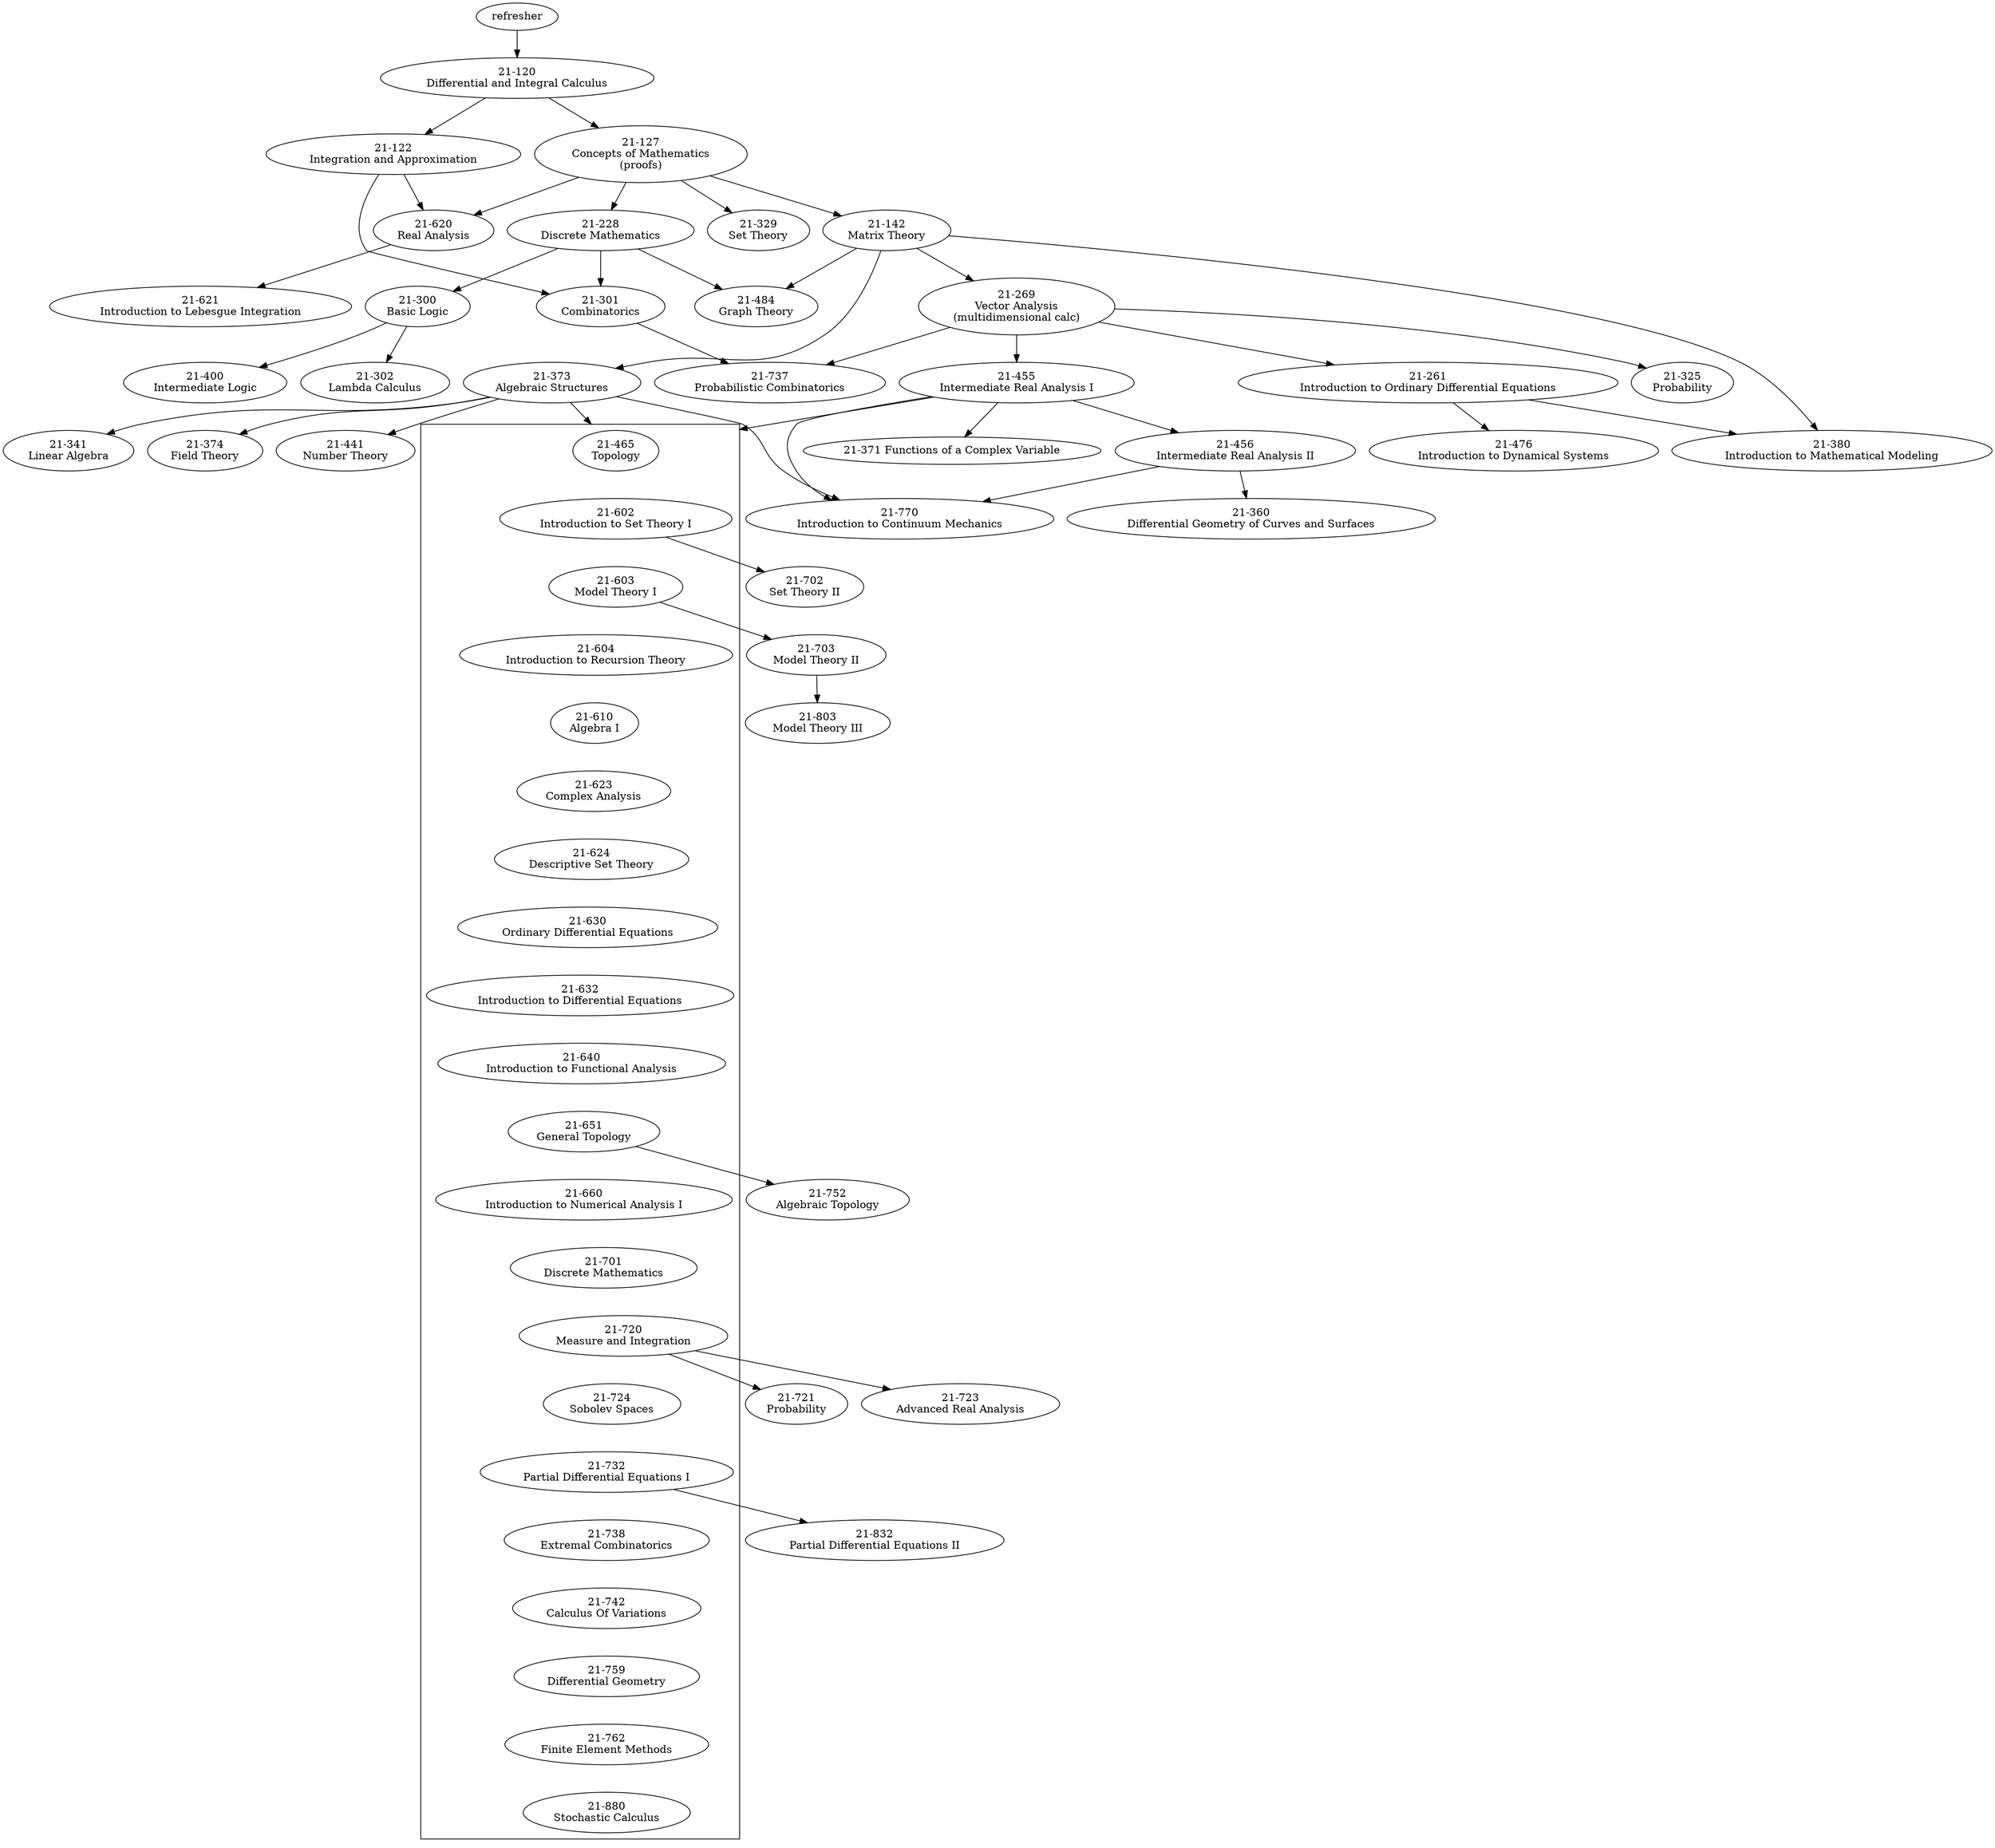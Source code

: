 digraph prereqs {
    /*
    CMU math courses I think might be interesting to learn: 
        http://coursecatalog.web.cmu.edu/schools-colleges/melloncollegeofscience/departmentofmathematicalsciences/#coursestext
        contains more, but not listed in catalog: https://www.cmu.edu/math/grad/courses.html
    
    Visualized using https://dreampuf.github.io/GraphvizOnline
    */
    compound=true;
    /*
    Commented out edges are redundant due to prereq path
    */
    refresher [label="refresher"]
    
    n120 [label="21-120\nDifferential and Integral Calculus"]
    refresher -> n120
    
    n122 [label="21-122\nIntegration and Approximation"]
    n120 -> n122
    
    n127 [label="21-127\nConcepts of Mathematics\n(proofs)"]
    n120 -> n127
    
    n228 [label="21-228\nDiscrete Mathematics"]
    n127 -> n228
    
    n300 [label="21-300\nBasic Logic"]
    n228 -> n300
    
    n302 [label="21-302\nLambda Calculus"]
    n300 -> n302
    
    n242 [label="21-142\nMatrix Theory"]
    n127 -> n242
    
    n269 [label="21-269\nVector Analysis\n(multidimensional calc)"]
    n242 -> n269
    
    n261 [label="21-261\nIntroduction to Ordinary Differential Equations"]
    n269 -> n261
    
    n325 [label="21-325\nProbability"]
    n269 -> n325
    
    n329 [label="21-329\nSet Theory"]
    n127 -> n329
    
    n373 [label="21-373\nAlgebraic Structures"]
    // n127 -> n373
    n242 -> n373
    
    n341 [label="21-341\nLinear Algebra"]
    n373 -> n341
    // n242 -> n341
    
    n455 [label="21-455\nIntermediate Real Analysis I"]
    n269 -> n455
    
    n456 [label="21-456\nIntermediate Real Analysis II"]
    n455 -> n456
    
    n301 [label="21-301\nCombinatorics"]
    n122 -> n301
    n228 -> n301
    
    n360 [label="21-360\nDifferential Geometry of Curves and Surfaces"]
    // n269 -> n360
    n456 -> n360
    
    n371 [label="21-371 Functions of a Complex Variable"]
    n455 -> n371
    // n269 -> n371
    
    n374 [label="21-374\nField Theory"]
    n373 -> n374
    
    n380 [label="21-380\nIntroduction to Mathematical Modeling"]
    n242 -> n380
    n261 -> n380
    
    n400 [label="21-400\nIntermediate Logic"]
    n300 -> n400
    
    n441 [label="21-441\nNumber Theory"]
    // n242 -> n441
    n373 -> n441
    
    n476 [label="21-476\nIntroduction to Dynamical Systems"]
    // n242 -> n476
    n261 -> n476
    
    n484 [label="21-484\nGraph Theory"]
    n228 -> n484
    n242 -> n484
    
    n620 [label="21-620\nReal Analysis"]
    n127 -> n620
    n122 -> n620
    
    n621 [label="21-621\nIntroduction to Lebesgue Integration"]
    n620 -> n621
    
    
    subgraph cluster_n373_n455 {
        compound=true;
        rankdir="TB";
        edge[style=invis];
        
        n465 [label="21-465\nTopology"]

        n602 [label="21-602\nIntroduction to Set Theory I"]
    
        n603 [label="21-603\nModel Theory I"]
        
        n604 [label="21-604\nIntroduction to Recursion Theory"]
        
        n610 [label="21-610\nAlgebra I"]
        
        n623 [label="21-623\nComplex Analysis"]
        
        n624 [label="21-624\nDescriptive Set Theory"]
        
        n630 [label="21-630\nOrdinary Differential Equations"]
    
        n632 [label="21-632\nIntroduction to Differential Equations"]
        
        n640 [label="21-640\nIntroduction to Functional Analysis"]
        
        n651 [label="21-651\nGeneral Topology"]
        
        n660 [label="21-660\nIntroduction to Numerical Analysis I"]
        
        n701 [label="21-701\nDiscrete Mathematics"]
        
        n720 [label="21-720\nMeasure and Integration"]
        
        n724 [label="21-724\nSobolev Spaces"]
        
        n732 [label="21-732\nPartial Differential Equations I"]
        
        n738 [label="21-738\nExtremal Combinatorics"]
        
        n742 [label="21-742\nCalculus Of Variations"]
        
        n759 [label="21-759\nDifferential Geometry"]
        
        n762 [label="21-762\nFinite Element Methods"]
        
        n880 [label="21-880\nStochastic Calculus"]
        
        n465 -> n602 -> n603 -> n604 -> n610 -> n623 -> n624 -> n630 -> n632 -> n640
        n640 -> n651 -> n660 -> n701
        n701 -> n720 -> n724 -> n732 -> n738 -> n742 -> n759 -> n762 -> n880
        
    }
    
    n455 -> n465 [lhead="cluster_n373_n455"]
    n373 -> n465 [lhead="cluster_n373_n455"]
    
    n702 [label="21-702\nSet Theory II"]
    n602 -> n702
    
    n703 [label="21-703\nModel Theory II"]
    n603 -> n703
    
    n721 [label="21-721\nProbability"]
    n720 -> n721
    
    n723 [label="21-723\nAdvanced Real Analysis"]
    n720 -> n723
    
    n737 [label="21-737\nProbabilistic Combinatorics"]
    n301 -> n737
    n269 -> n737
    
    n752 [label="21-752\nAlgebraic Topology"]
    n651 -> n752
    
    n770 [label="21-770\nIntroduction to Continuum Mechanics"]
    n455 -> n770
    n373 -> n770
    n456 -> n770
    
    n803 [label="21-803\nModel Theory III"]
    n703 -> n803
    
    n832 [label="21-832\nPartial Differential Equations II"]
    n732 -> n832
    
}